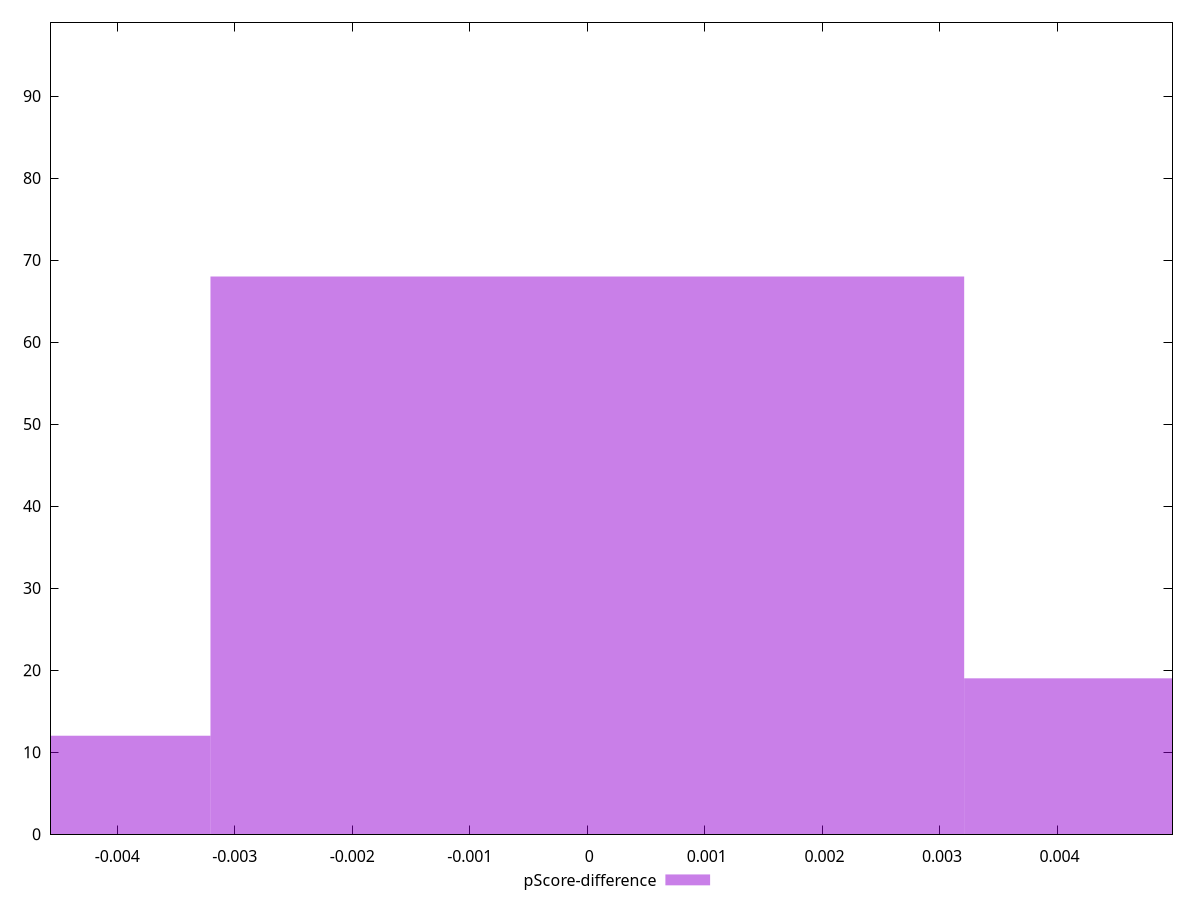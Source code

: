 reset

$pScoreDifference <<EOF
0 68
-0.006412871045865904 12
0.006412871045865904 19
EOF

set key outside below
set boxwidth 0.006412871045865904
set xrange [-0.004571662570665103:0.004978839210129649]
set yrange [0:99]
set trange [0:99]
set style fill transparent solid 0.5 noborder
set terminal svg size 640, 490 enhanced background rgb 'white'
set output "report/report_00029_2021-02-24T13-36-40.390Z/first-contentful-paint/samples/card/pScore-difference/histogram.svg"

plot $pScoreDifference title "pScore-difference" with boxes

reset
